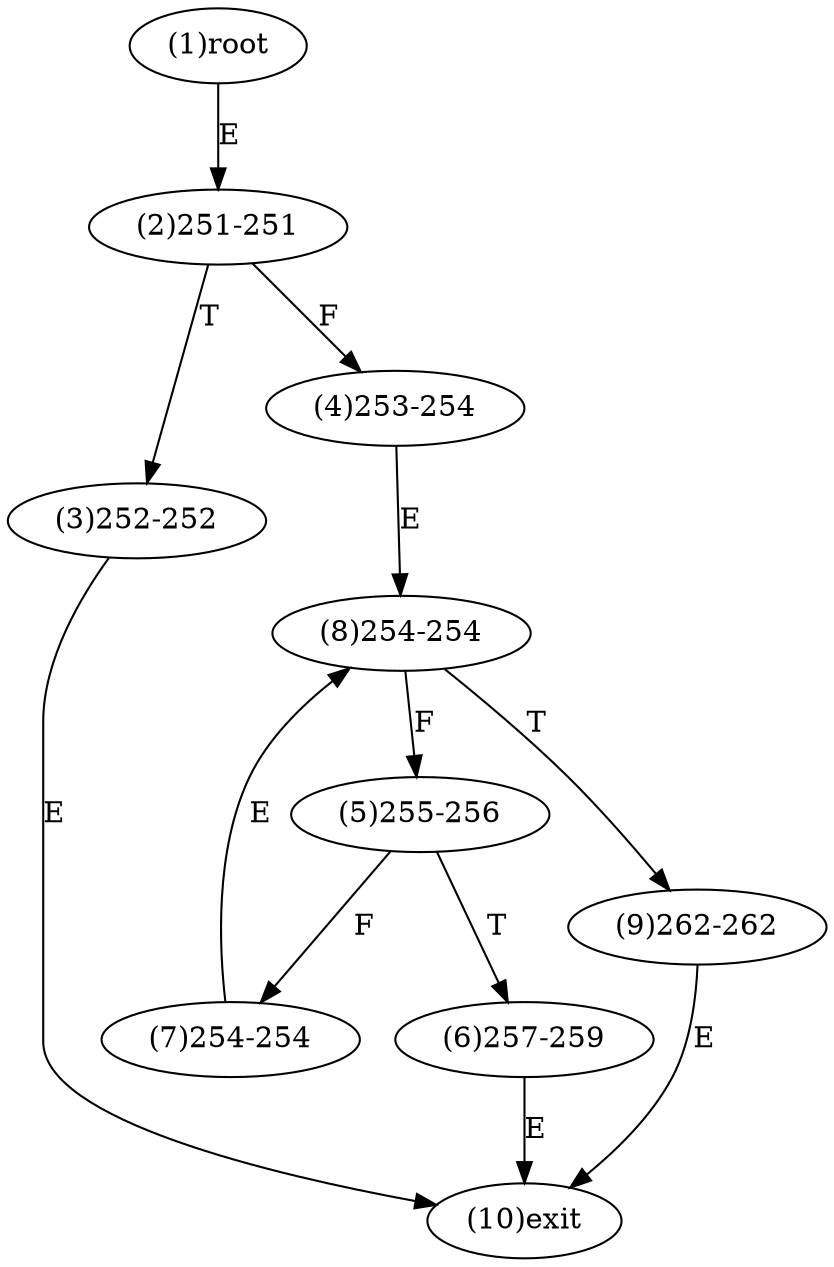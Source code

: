 digraph "" { 
1[ label="(1)root"];
2[ label="(2)251-251"];
3[ label="(3)252-252"];
4[ label="(4)253-254"];
5[ label="(5)255-256"];
6[ label="(6)257-259"];
7[ label="(7)254-254"];
8[ label="(8)254-254"];
9[ label="(9)262-262"];
10[ label="(10)exit"];
1->2[ label="E"];
2->4[ label="F"];
2->3[ label="T"];
3->10[ label="E"];
4->8[ label="E"];
5->7[ label="F"];
5->6[ label="T"];
6->10[ label="E"];
7->8[ label="E"];
8->5[ label="F"];
8->9[ label="T"];
9->10[ label="E"];
}